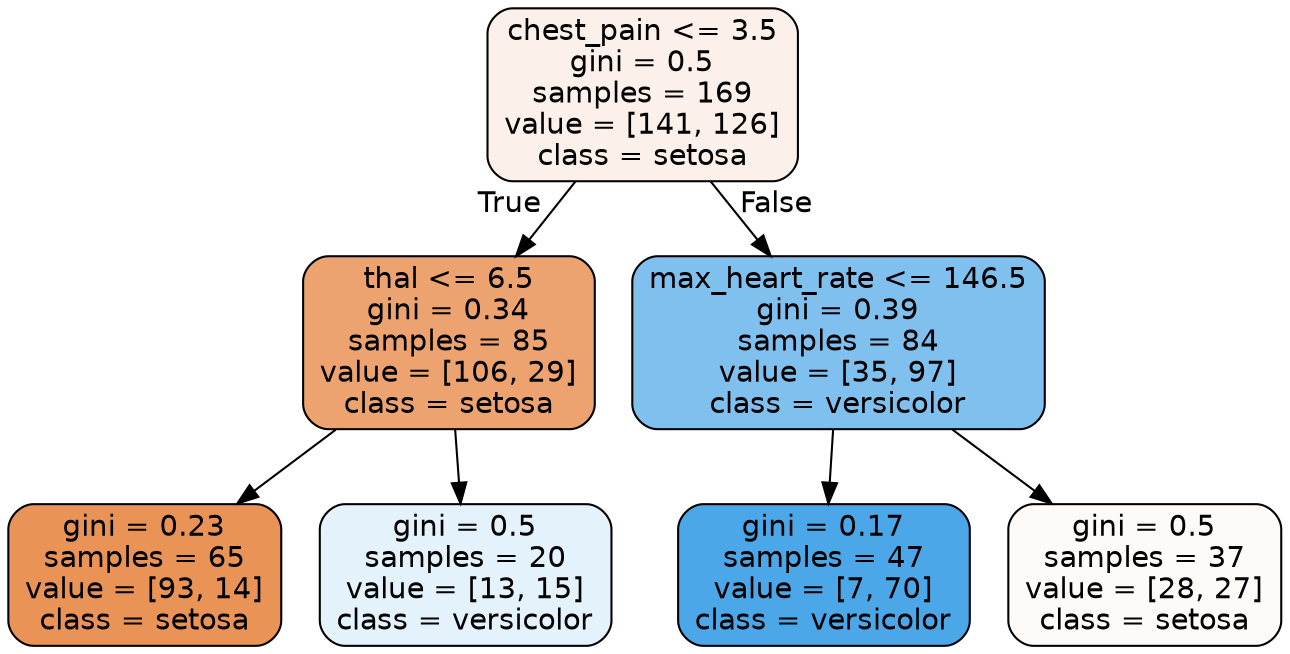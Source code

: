 digraph Tree {
node [shape=box, style="filled, rounded", color="black", fontname=helvetica] ;
edge [fontname=helvetica] ;
0 [label="chest_pain <= 3.5\ngini = 0.5\nsamples = 169\nvalue = [141, 126]\nclass = setosa", fillcolor="#e581391b"] ;
1 [label="thal <= 6.5\ngini = 0.34\nsamples = 85\nvalue = [106, 29]\nclass = setosa", fillcolor="#e58139b9"] ;
0 -> 1 [labeldistance=2.5, labelangle=45, headlabel="True"] ;
2 [label="gini = 0.23\nsamples = 65\nvalue = [93, 14]\nclass = setosa", fillcolor="#e58139d9"] ;
1 -> 2 ;
3 [label="gini = 0.5\nsamples = 20\nvalue = [13, 15]\nclass = versicolor", fillcolor="#399de522"] ;
1 -> 3 ;
4 [label="max_heart_rate <= 146.5\ngini = 0.39\nsamples = 84\nvalue = [35, 97]\nclass = versicolor", fillcolor="#399de5a3"] ;
0 -> 4 [labeldistance=2.5, labelangle=-45, headlabel="False"] ;
5 [label="gini = 0.17\nsamples = 47\nvalue = [7, 70]\nclass = versicolor", fillcolor="#399de5e6"] ;
4 -> 5 ;
6 [label="gini = 0.5\nsamples = 37\nvalue = [28, 27]\nclass = setosa", fillcolor="#e5813909"] ;
4 -> 6 ;
}